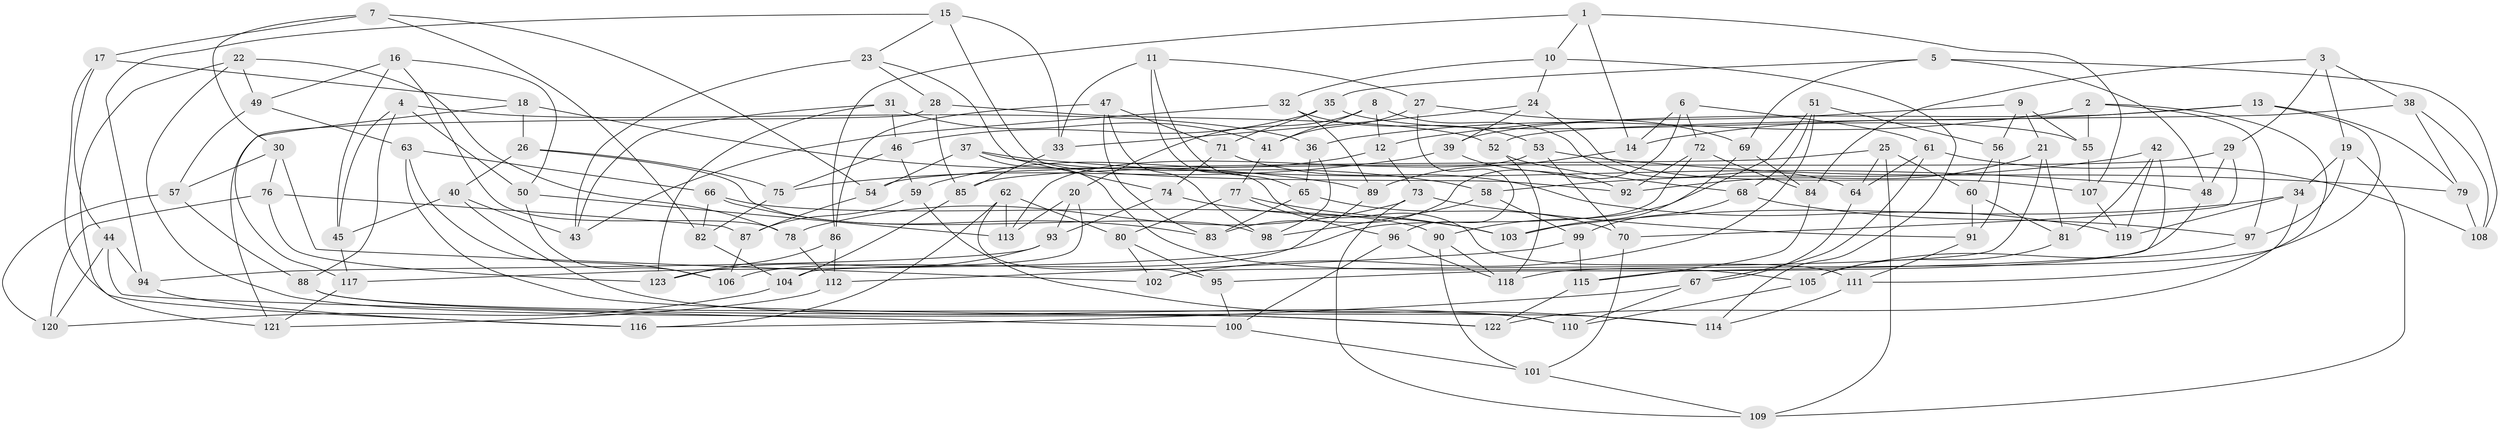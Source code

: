 // Generated by graph-tools (version 1.1) at 2025/16/03/09/25 04:16:22]
// undirected, 123 vertices, 246 edges
graph export_dot {
graph [start="1"]
  node [color=gray90,style=filled];
  1;
  2;
  3;
  4;
  5;
  6;
  7;
  8;
  9;
  10;
  11;
  12;
  13;
  14;
  15;
  16;
  17;
  18;
  19;
  20;
  21;
  22;
  23;
  24;
  25;
  26;
  27;
  28;
  29;
  30;
  31;
  32;
  33;
  34;
  35;
  36;
  37;
  38;
  39;
  40;
  41;
  42;
  43;
  44;
  45;
  46;
  47;
  48;
  49;
  50;
  51;
  52;
  53;
  54;
  55;
  56;
  57;
  58;
  59;
  60;
  61;
  62;
  63;
  64;
  65;
  66;
  67;
  68;
  69;
  70;
  71;
  72;
  73;
  74;
  75;
  76;
  77;
  78;
  79;
  80;
  81;
  82;
  83;
  84;
  85;
  86;
  87;
  88;
  89;
  90;
  91;
  92;
  93;
  94;
  95;
  96;
  97;
  98;
  99;
  100;
  101;
  102;
  103;
  104;
  105;
  106;
  107;
  108;
  109;
  110;
  111;
  112;
  113;
  114;
  115;
  116;
  117;
  118;
  119;
  120;
  121;
  122;
  123;
  1 -- 107;
  1 -- 86;
  1 -- 14;
  1 -- 10;
  2 -- 55;
  2 -- 111;
  2 -- 36;
  2 -- 97;
  3 -- 29;
  3 -- 38;
  3 -- 19;
  3 -- 84;
  4 -- 88;
  4 -- 45;
  4 -- 50;
  4 -- 36;
  5 -- 69;
  5 -- 108;
  5 -- 35;
  5 -- 48;
  6 -- 61;
  6 -- 72;
  6 -- 14;
  6 -- 83;
  7 -- 30;
  7 -- 82;
  7 -- 54;
  7 -- 17;
  8 -- 64;
  8 -- 20;
  8 -- 12;
  8 -- 41;
  9 -- 12;
  9 -- 21;
  9 -- 55;
  9 -- 56;
  10 -- 114;
  10 -- 24;
  10 -- 32;
  11 -- 27;
  11 -- 33;
  11 -- 65;
  11 -- 111;
  12 -- 59;
  12 -- 73;
  13 -- 14;
  13 -- 118;
  13 -- 39;
  13 -- 79;
  14 -- 89;
  15 -- 94;
  15 -- 92;
  15 -- 23;
  15 -- 33;
  16 -- 50;
  16 -- 78;
  16 -- 45;
  16 -- 49;
  17 -- 18;
  17 -- 116;
  17 -- 44;
  18 -- 26;
  18 -- 117;
  18 -- 89;
  19 -- 109;
  19 -- 97;
  19 -- 34;
  20 -- 93;
  20 -- 104;
  20 -- 113;
  21 -- 102;
  21 -- 81;
  21 -- 92;
  22 -- 78;
  22 -- 122;
  22 -- 49;
  22 -- 121;
  23 -- 28;
  23 -- 43;
  23 -- 74;
  24 -- 33;
  24 -- 39;
  24 -- 107;
  25 -- 109;
  25 -- 54;
  25 -- 64;
  25 -- 60;
  26 -- 98;
  26 -- 40;
  26 -- 75;
  27 -- 69;
  27 -- 41;
  27 -- 96;
  28 -- 85;
  28 -- 121;
  28 -- 52;
  29 -- 85;
  29 -- 70;
  29 -- 48;
  30 -- 57;
  30 -- 102;
  30 -- 76;
  31 -- 46;
  31 -- 43;
  31 -- 41;
  31 -- 123;
  32 -- 43;
  32 -- 89;
  32 -- 53;
  33 -- 85;
  34 -- 122;
  34 -- 119;
  34 -- 103;
  35 -- 46;
  35 -- 55;
  35 -- 71;
  36 -- 65;
  36 -- 98;
  37 -- 48;
  37 -- 54;
  37 -- 105;
  37 -- 58;
  38 -- 52;
  38 -- 108;
  38 -- 79;
  39 -- 75;
  39 -- 92;
  40 -- 110;
  40 -- 43;
  40 -- 45;
  41 -- 77;
  42 -- 81;
  42 -- 115;
  42 -- 119;
  42 -- 58;
  44 -- 100;
  44 -- 94;
  44 -- 120;
  45 -- 117;
  46 -- 75;
  46 -- 59;
  47 -- 83;
  47 -- 86;
  47 -- 71;
  47 -- 98;
  48 -- 95;
  49 -- 63;
  49 -- 57;
  50 -- 106;
  50 -- 113;
  51 -- 102;
  51 -- 68;
  51 -- 90;
  51 -- 56;
  52 -- 68;
  52 -- 118;
  53 -- 79;
  53 -- 113;
  53 -- 70;
  54 -- 87;
  55 -- 107;
  56 -- 60;
  56 -- 91;
  57 -- 120;
  57 -- 88;
  58 -- 98;
  58 -- 99;
  59 -- 87;
  59 -- 114;
  60 -- 91;
  60 -- 81;
  61 -- 64;
  61 -- 108;
  61 -- 67;
  62 -- 95;
  62 -- 80;
  62 -- 116;
  62 -- 113;
  63 -- 106;
  63 -- 66;
  63 -- 122;
  64 -- 67;
  65 -- 83;
  65 -- 70;
  66 -- 90;
  66 -- 82;
  66 -- 83;
  67 -- 110;
  67 -- 116;
  68 -- 97;
  68 -- 99;
  69 -- 103;
  69 -- 84;
  70 -- 101;
  71 -- 74;
  71 -- 119;
  72 -- 84;
  72 -- 92;
  72 -- 117;
  73 -- 78;
  73 -- 109;
  73 -- 91;
  74 -- 103;
  74 -- 93;
  75 -- 82;
  76 -- 123;
  76 -- 87;
  76 -- 120;
  77 -- 103;
  77 -- 80;
  77 -- 96;
  78 -- 112;
  79 -- 108;
  80 -- 95;
  80 -- 102;
  81 -- 105;
  82 -- 104;
  84 -- 115;
  85 -- 104;
  86 -- 112;
  86 -- 123;
  87 -- 106;
  88 -- 110;
  88 -- 114;
  89 -- 106;
  90 -- 118;
  90 -- 101;
  91 -- 111;
  93 -- 123;
  93 -- 94;
  94 -- 116;
  95 -- 100;
  96 -- 100;
  96 -- 118;
  97 -- 105;
  99 -- 115;
  99 -- 112;
  100 -- 101;
  101 -- 109;
  104 -- 120;
  105 -- 110;
  107 -- 119;
  111 -- 114;
  112 -- 121;
  115 -- 122;
  117 -- 121;
}
